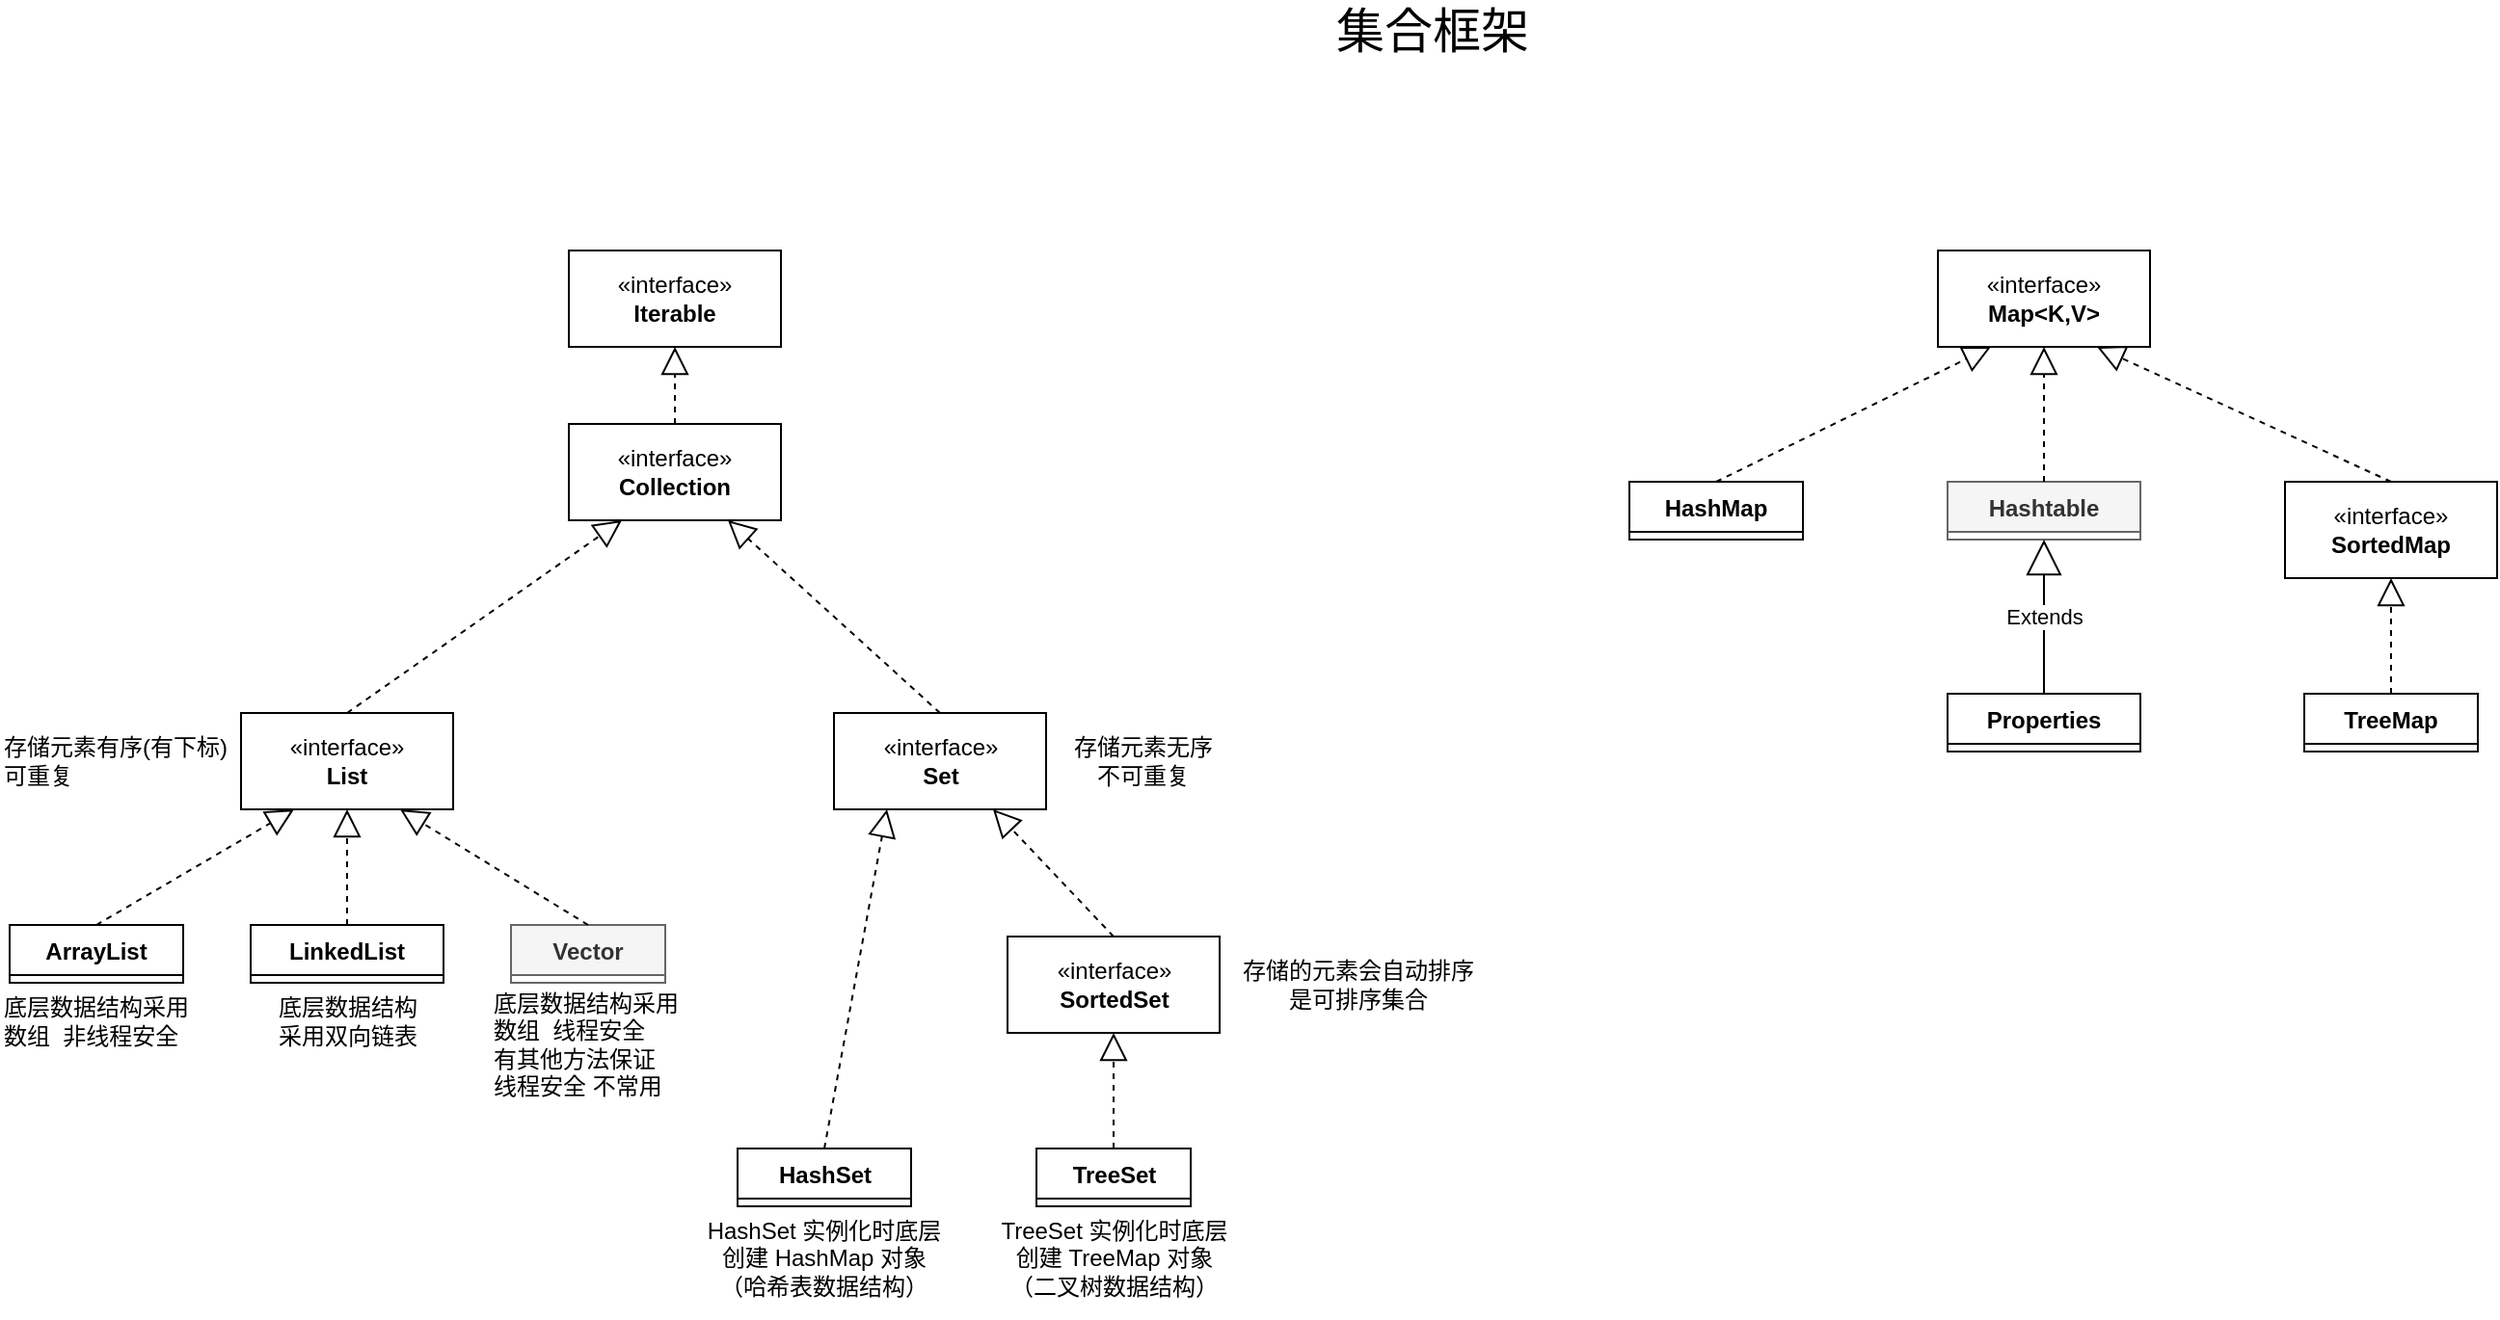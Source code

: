 <mxfile version="21.1.7" type="github">
  <diagram name="第 1 页" id="FKI4skvmSiXQLqv38sQM">
    <mxGraphModel dx="1426" dy="1002" grid="1" gridSize="10" guides="1" tooltips="1" connect="1" arrows="1" fold="1" page="1" pageScale="1" pageWidth="3200" pageHeight="1600" math="0" shadow="0">
      <root>
        <mxCell id="0" />
        <mxCell id="1" parent="0" />
        <mxCell id="9hDTRU5c5Y0XLatv_8RX-1" value="«interface»&lt;br&gt;&lt;b&gt;Iterable&lt;br&gt;&lt;/b&gt;" style="html=1;whiteSpace=wrap;" parent="1" vertex="1">
          <mxGeometry x="870" y="400" width="110" height="50" as="geometry" />
        </mxCell>
        <mxCell id="9hDTRU5c5Y0XLatv_8RX-2" value="«interface»&lt;br&gt;&lt;b&gt;Collection&lt;br&gt;&lt;/b&gt;" style="html=1;whiteSpace=wrap;" parent="1" vertex="1">
          <mxGeometry x="870" y="490" width="110" height="50" as="geometry" />
        </mxCell>
        <mxCell id="9hDTRU5c5Y0XLatv_8RX-3" value="" style="endArrow=block;dashed=1;endFill=0;endSize=12;html=1;rounded=0;entryX=0.5;entryY=1;entryDx=0;entryDy=0;exitX=0.5;exitY=0;exitDx=0;exitDy=0;" parent="1" source="9hDTRU5c5Y0XLatv_8RX-2" target="9hDTRU5c5Y0XLatv_8RX-1" edge="1">
          <mxGeometry width="160" relative="1" as="geometry">
            <mxPoint x="960" y="500" as="sourcePoint" />
            <mxPoint x="1120" y="500" as="targetPoint" />
          </mxGeometry>
        </mxCell>
        <mxCell id="9hDTRU5c5Y0XLatv_8RX-4" value="«interface»&lt;br&gt;&lt;b&gt;List&lt;/b&gt;" style="html=1;whiteSpace=wrap;" parent="1" vertex="1">
          <mxGeometry x="700" y="640" width="110" height="50" as="geometry" />
        </mxCell>
        <mxCell id="9hDTRU5c5Y0XLatv_8RX-5" value="" style="endArrow=block;dashed=1;endFill=0;endSize=12;html=1;rounded=0;entryX=0.25;entryY=1;entryDx=0;entryDy=0;exitX=0.5;exitY=0;exitDx=0;exitDy=0;" parent="1" source="9hDTRU5c5Y0XLatv_8RX-4" target="9hDTRU5c5Y0XLatv_8RX-2" edge="1">
          <mxGeometry width="160" relative="1" as="geometry">
            <mxPoint x="960" y="710" as="sourcePoint" />
            <mxPoint x="1120" y="710" as="targetPoint" />
            <Array as="points" />
          </mxGeometry>
        </mxCell>
        <mxCell id="9hDTRU5c5Y0XLatv_8RX-6" value="«interface»&lt;br&gt;&lt;b&gt;Set&lt;br&gt;&lt;/b&gt;" style="html=1;whiteSpace=wrap;" parent="1" vertex="1">
          <mxGeometry x="1007.5" y="640" width="110" height="50" as="geometry" />
        </mxCell>
        <mxCell id="9hDTRU5c5Y0XLatv_8RX-7" value="" style="endArrow=block;dashed=1;endFill=0;endSize=12;html=1;rounded=0;entryX=0.75;entryY=1;entryDx=0;entryDy=0;exitX=0.5;exitY=0;exitDx=0;exitDy=0;" parent="1" source="9hDTRU5c5Y0XLatv_8RX-6" target="9hDTRU5c5Y0XLatv_8RX-2" edge="1">
          <mxGeometry width="160" relative="1" as="geometry">
            <mxPoint x="1070" y="610" as="sourcePoint" />
            <mxPoint x="1100" y="550" as="targetPoint" />
            <Array as="points" />
          </mxGeometry>
        </mxCell>
        <mxCell id="9hDTRU5c5Y0XLatv_8RX-8" value="ArrayList" style="swimlane;fontStyle=1;align=center;verticalAlign=top;childLayout=stackLayout;horizontal=1;startSize=26;horizontalStack=0;resizeParent=1;resizeParentMax=0;resizeLast=0;collapsible=1;marginBottom=0;whiteSpace=wrap;html=1;" parent="1" vertex="1" collapsed="1">
          <mxGeometry x="580" y="750" width="90" height="30" as="geometry">
            <mxRectangle x="440" y="750" width="160" height="86" as="alternateBounds" />
          </mxGeometry>
        </mxCell>
        <mxCell id="9hDTRU5c5Y0XLatv_8RX-9" value="+ field: type" style="text;strokeColor=none;fillColor=none;align=left;verticalAlign=top;spacingLeft=4;spacingRight=4;overflow=hidden;rotatable=0;points=[[0,0.5],[1,0.5]];portConstraint=eastwest;whiteSpace=wrap;html=1;" parent="9hDTRU5c5Y0XLatv_8RX-8" vertex="1">
          <mxGeometry y="26" width="160" height="26" as="geometry" />
        </mxCell>
        <mxCell id="9hDTRU5c5Y0XLatv_8RX-10" value="" style="line;strokeWidth=1;fillColor=none;align=left;verticalAlign=middle;spacingTop=-1;spacingLeft=3;spacingRight=3;rotatable=0;labelPosition=right;points=[];portConstraint=eastwest;strokeColor=inherit;" parent="9hDTRU5c5Y0XLatv_8RX-8" vertex="1">
          <mxGeometry y="52" width="160" height="8" as="geometry" />
        </mxCell>
        <mxCell id="9hDTRU5c5Y0XLatv_8RX-11" value="+ method(type): type" style="text;strokeColor=none;fillColor=none;align=left;verticalAlign=top;spacingLeft=4;spacingRight=4;overflow=hidden;rotatable=0;points=[[0,0.5],[1,0.5]];portConstraint=eastwest;whiteSpace=wrap;html=1;" parent="9hDTRU5c5Y0XLatv_8RX-8" vertex="1">
          <mxGeometry y="60" width="160" height="26" as="geometry" />
        </mxCell>
        <mxCell id="9hDTRU5c5Y0XLatv_8RX-12" value="" style="endArrow=block;dashed=1;endFill=0;endSize=12;html=1;rounded=0;exitX=0.5;exitY=0;exitDx=0;exitDy=0;entryX=0.25;entryY=1;entryDx=0;entryDy=0;" parent="1" source="9hDTRU5c5Y0XLatv_8RX-8" target="9hDTRU5c5Y0XLatv_8RX-4" edge="1">
          <mxGeometry width="160" relative="1" as="geometry">
            <mxPoint x="940" y="590" as="sourcePoint" />
            <mxPoint x="1100" y="590" as="targetPoint" />
          </mxGeometry>
        </mxCell>
        <mxCell id="9hDTRU5c5Y0XLatv_8RX-13" value="LinkedList" style="swimlane;fontStyle=1;align=center;verticalAlign=top;childLayout=stackLayout;horizontal=1;startSize=26;horizontalStack=0;resizeParent=1;resizeParentMax=0;resizeLast=0;collapsible=1;marginBottom=0;whiteSpace=wrap;html=1;" parent="1" vertex="1" collapsed="1">
          <mxGeometry x="705" y="750" width="100" height="30" as="geometry">
            <mxRectangle x="615" y="750" width="160" height="86" as="alternateBounds" />
          </mxGeometry>
        </mxCell>
        <mxCell id="9hDTRU5c5Y0XLatv_8RX-14" value="+ field: type" style="text;strokeColor=none;fillColor=none;align=left;verticalAlign=top;spacingLeft=4;spacingRight=4;overflow=hidden;rotatable=0;points=[[0,0.5],[1,0.5]];portConstraint=eastwest;whiteSpace=wrap;html=1;" parent="9hDTRU5c5Y0XLatv_8RX-13" vertex="1">
          <mxGeometry y="26" width="160" height="26" as="geometry" />
        </mxCell>
        <mxCell id="9hDTRU5c5Y0XLatv_8RX-15" value="" style="line;strokeWidth=1;fillColor=none;align=left;verticalAlign=middle;spacingTop=-1;spacingLeft=3;spacingRight=3;rotatable=0;labelPosition=right;points=[];portConstraint=eastwest;strokeColor=inherit;" parent="9hDTRU5c5Y0XLatv_8RX-13" vertex="1">
          <mxGeometry y="52" width="160" height="8" as="geometry" />
        </mxCell>
        <mxCell id="9hDTRU5c5Y0XLatv_8RX-16" value="+ method(type): type" style="text;strokeColor=none;fillColor=none;align=left;verticalAlign=top;spacingLeft=4;spacingRight=4;overflow=hidden;rotatable=0;points=[[0,0.5],[1,0.5]];portConstraint=eastwest;whiteSpace=wrap;html=1;" parent="9hDTRU5c5Y0XLatv_8RX-13" vertex="1">
          <mxGeometry y="60" width="160" height="26" as="geometry" />
        </mxCell>
        <mxCell id="9hDTRU5c5Y0XLatv_8RX-18" value="" style="endArrow=block;dashed=1;endFill=0;endSize=12;html=1;rounded=0;exitX=0.5;exitY=0;exitDx=0;exitDy=0;entryX=0.5;entryY=1;entryDx=0;entryDy=0;" parent="1" source="9hDTRU5c5Y0XLatv_8RX-13" target="9hDTRU5c5Y0XLatv_8RX-4" edge="1">
          <mxGeometry width="160" relative="1" as="geometry">
            <mxPoint x="960" y="690" as="sourcePoint" />
            <mxPoint x="780" y="690" as="targetPoint" />
          </mxGeometry>
        </mxCell>
        <mxCell id="9hDTRU5c5Y0XLatv_8RX-19" value="HashSet" style="swimlane;fontStyle=1;align=center;verticalAlign=top;childLayout=stackLayout;horizontal=1;startSize=26;horizontalStack=0;resizeParent=1;resizeParentMax=0;resizeLast=0;collapsible=1;marginBottom=0;whiteSpace=wrap;html=1;" parent="1" vertex="1" collapsed="1">
          <mxGeometry x="957.5" y="866" width="90" height="30" as="geometry">
            <mxRectangle x="1030" y="750" width="160" height="86" as="alternateBounds" />
          </mxGeometry>
        </mxCell>
        <mxCell id="9hDTRU5c5Y0XLatv_8RX-20" value="+ field: type" style="text;strokeColor=none;fillColor=none;align=left;verticalAlign=top;spacingLeft=4;spacingRight=4;overflow=hidden;rotatable=0;points=[[0,0.5],[1,0.5]];portConstraint=eastwest;whiteSpace=wrap;html=1;" parent="9hDTRU5c5Y0XLatv_8RX-19" vertex="1">
          <mxGeometry y="26" width="160" height="26" as="geometry" />
        </mxCell>
        <mxCell id="9hDTRU5c5Y0XLatv_8RX-21" value="" style="line;strokeWidth=1;fillColor=none;align=left;verticalAlign=middle;spacingTop=-1;spacingLeft=3;spacingRight=3;rotatable=0;labelPosition=right;points=[];portConstraint=eastwest;strokeColor=inherit;" parent="9hDTRU5c5Y0XLatv_8RX-19" vertex="1">
          <mxGeometry y="52" width="160" height="8" as="geometry" />
        </mxCell>
        <mxCell id="9hDTRU5c5Y0XLatv_8RX-22" value="+ method(type): type" style="text;strokeColor=none;fillColor=none;align=left;verticalAlign=top;spacingLeft=4;spacingRight=4;overflow=hidden;rotatable=0;points=[[0,0.5],[1,0.5]];portConstraint=eastwest;whiteSpace=wrap;html=1;" parent="9hDTRU5c5Y0XLatv_8RX-19" vertex="1">
          <mxGeometry y="60" width="160" height="26" as="geometry" />
        </mxCell>
        <mxCell id="9hDTRU5c5Y0XLatv_8RX-23" value="" style="endArrow=block;dashed=1;endFill=0;endSize=12;html=1;rounded=0;exitX=0.5;exitY=0;exitDx=0;exitDy=0;entryX=0.25;entryY=1;entryDx=0;entryDy=0;" parent="1" source="9hDTRU5c5Y0XLatv_8RX-19" target="9hDTRU5c5Y0XLatv_8RX-6" edge="1">
          <mxGeometry width="160" relative="1" as="geometry">
            <mxPoint x="887.5" y="690" as="sourcePoint" />
            <mxPoint x="1047.5" y="690" as="targetPoint" />
          </mxGeometry>
        </mxCell>
        <mxCell id="9hDTRU5c5Y0XLatv_8RX-24" value="TreeSet" style="swimlane;fontStyle=1;align=center;verticalAlign=top;childLayout=stackLayout;horizontal=1;startSize=26;horizontalStack=0;resizeParent=1;resizeParentMax=0;resizeLast=0;collapsible=1;marginBottom=0;whiteSpace=wrap;html=1;" parent="1" vertex="1" collapsed="1">
          <mxGeometry x="1112.5" y="866" width="80" height="30" as="geometry">
            <mxRectangle x="1205" y="860" width="160" height="86" as="alternateBounds" />
          </mxGeometry>
        </mxCell>
        <mxCell id="9hDTRU5c5Y0XLatv_8RX-25" value="+ field: type" style="text;strokeColor=none;fillColor=none;align=left;verticalAlign=top;spacingLeft=4;spacingRight=4;overflow=hidden;rotatable=0;points=[[0,0.5],[1,0.5]];portConstraint=eastwest;whiteSpace=wrap;html=1;" parent="9hDTRU5c5Y0XLatv_8RX-24" vertex="1">
          <mxGeometry y="26" width="160" height="26" as="geometry" />
        </mxCell>
        <mxCell id="9hDTRU5c5Y0XLatv_8RX-26" value="" style="line;strokeWidth=1;fillColor=none;align=left;verticalAlign=middle;spacingTop=-1;spacingLeft=3;spacingRight=3;rotatable=0;labelPosition=right;points=[];portConstraint=eastwest;strokeColor=inherit;" parent="9hDTRU5c5Y0XLatv_8RX-24" vertex="1">
          <mxGeometry y="52" width="160" height="8" as="geometry" />
        </mxCell>
        <mxCell id="9hDTRU5c5Y0XLatv_8RX-27" value="+ method(type): type" style="text;strokeColor=none;fillColor=none;align=left;verticalAlign=top;spacingLeft=4;spacingRight=4;overflow=hidden;rotatable=0;points=[[0,0.5],[1,0.5]];portConstraint=eastwest;whiteSpace=wrap;html=1;" parent="9hDTRU5c5Y0XLatv_8RX-24" vertex="1">
          <mxGeometry y="60" width="160" height="26" as="geometry" />
        </mxCell>
        <mxCell id="9hDTRU5c5Y0XLatv_8RX-28" value="" style="endArrow=block;dashed=1;endFill=0;endSize=12;html=1;rounded=0;exitX=0.5;exitY=0;exitDx=0;exitDy=0;entryX=0.5;entryY=1;entryDx=0;entryDy=0;" parent="1" source="9hDTRU5c5Y0XLatv_8RX-24" target="9hDTRU5c5Y0XLatv_8RX-29" edge="1">
          <mxGeometry width="160" relative="1" as="geometry">
            <mxPoint x="917.5" y="856" as="sourcePoint" />
            <mxPoint x="1227.5" y="886" as="targetPoint" />
          </mxGeometry>
        </mxCell>
        <mxCell id="9hDTRU5c5Y0XLatv_8RX-29" value="«interface»&lt;br&gt;&lt;b&gt;SortedSet&lt;/b&gt;" style="html=1;whiteSpace=wrap;" parent="1" vertex="1">
          <mxGeometry x="1097.5" y="756" width="110" height="50" as="geometry" />
        </mxCell>
        <mxCell id="9hDTRU5c5Y0XLatv_8RX-30" value="" style="endArrow=block;dashed=1;endFill=0;endSize=12;html=1;rounded=0;entryX=0.75;entryY=1;entryDx=0;entryDy=0;exitX=0.5;exitY=0;exitDx=0;exitDy=0;" parent="1" source="9hDTRU5c5Y0XLatv_8RX-29" target="9hDTRU5c5Y0XLatv_8RX-6" edge="1">
          <mxGeometry width="160" relative="1" as="geometry">
            <mxPoint x="857.5" y="710" as="sourcePoint" />
            <mxPoint x="1017.5" y="710" as="targetPoint" />
          </mxGeometry>
        </mxCell>
        <mxCell id="9hDTRU5c5Y0XLatv_8RX-31" value="«interface»&lt;br&gt;&lt;b&gt;Map&amp;lt;K,V&amp;gt;&lt;/b&gt;" style="html=1;whiteSpace=wrap;" parent="1" vertex="1">
          <mxGeometry x="1580" y="400" width="110" height="50" as="geometry" />
        </mxCell>
        <mxCell id="9hDTRU5c5Y0XLatv_8RX-32" value="HashMap" style="swimlane;fontStyle=1;align=center;verticalAlign=top;childLayout=stackLayout;horizontal=1;startSize=26;horizontalStack=0;resizeParent=1;resizeParentMax=0;resizeLast=0;collapsible=1;marginBottom=0;whiteSpace=wrap;html=1;" parent="1" vertex="1" collapsed="1">
          <mxGeometry x="1420" y="520" width="90" height="30" as="geometry">
            <mxRectangle x="1550" y="520" width="160" height="86" as="alternateBounds" />
          </mxGeometry>
        </mxCell>
        <mxCell id="9hDTRU5c5Y0XLatv_8RX-33" value="+ field: type" style="text;strokeColor=none;fillColor=none;align=left;verticalAlign=top;spacingLeft=4;spacingRight=4;overflow=hidden;rotatable=0;points=[[0,0.5],[1,0.5]];portConstraint=eastwest;whiteSpace=wrap;html=1;" parent="9hDTRU5c5Y0XLatv_8RX-32" vertex="1">
          <mxGeometry y="26" width="160" height="26" as="geometry" />
        </mxCell>
        <mxCell id="9hDTRU5c5Y0XLatv_8RX-34" value="" style="line;strokeWidth=1;fillColor=none;align=left;verticalAlign=middle;spacingTop=-1;spacingLeft=3;spacingRight=3;rotatable=0;labelPosition=right;points=[];portConstraint=eastwest;strokeColor=inherit;" parent="9hDTRU5c5Y0XLatv_8RX-32" vertex="1">
          <mxGeometry y="52" width="160" height="8" as="geometry" />
        </mxCell>
        <mxCell id="9hDTRU5c5Y0XLatv_8RX-35" value="+ method(type): type" style="text;strokeColor=none;fillColor=none;align=left;verticalAlign=top;spacingLeft=4;spacingRight=4;overflow=hidden;rotatable=0;points=[[0,0.5],[1,0.5]];portConstraint=eastwest;whiteSpace=wrap;html=1;" parent="9hDTRU5c5Y0XLatv_8RX-32" vertex="1">
          <mxGeometry y="60" width="160" height="26" as="geometry" />
        </mxCell>
        <mxCell id="9hDTRU5c5Y0XLatv_8RX-36" value="" style="endArrow=block;dashed=1;endFill=0;endSize=12;html=1;rounded=0;exitX=0.5;exitY=0;exitDx=0;exitDy=0;entryX=0.25;entryY=1;entryDx=0;entryDy=0;" parent="1" source="9hDTRU5c5Y0XLatv_8RX-32" target="9hDTRU5c5Y0XLatv_8RX-31" edge="1">
          <mxGeometry width="160" relative="1" as="geometry">
            <mxPoint x="1570" y="540" as="sourcePoint" />
            <mxPoint x="1625" y="450" as="targetPoint" />
          </mxGeometry>
        </mxCell>
        <mxCell id="9hDTRU5c5Y0XLatv_8RX-37" value="TreeMap" style="swimlane;fontStyle=1;align=center;verticalAlign=top;childLayout=stackLayout;horizontal=1;startSize=26;horizontalStack=0;resizeParent=1;resizeParentMax=0;resizeLast=0;collapsible=1;marginBottom=0;whiteSpace=wrap;html=1;" parent="1" vertex="1" collapsed="1">
          <mxGeometry x="1770" y="630" width="90" height="30" as="geometry">
            <mxRectangle x="2095" y="670" width="160" height="86" as="alternateBounds" />
          </mxGeometry>
        </mxCell>
        <mxCell id="9hDTRU5c5Y0XLatv_8RX-38" value="+ field: type" style="text;strokeColor=none;fillColor=none;align=left;verticalAlign=top;spacingLeft=4;spacingRight=4;overflow=hidden;rotatable=0;points=[[0,0.5],[1,0.5]];portConstraint=eastwest;whiteSpace=wrap;html=1;" parent="9hDTRU5c5Y0XLatv_8RX-37" vertex="1">
          <mxGeometry y="26" width="160" height="26" as="geometry" />
        </mxCell>
        <mxCell id="9hDTRU5c5Y0XLatv_8RX-39" value="" style="line;strokeWidth=1;fillColor=none;align=left;verticalAlign=middle;spacingTop=-1;spacingLeft=3;spacingRight=3;rotatable=0;labelPosition=right;points=[];portConstraint=eastwest;strokeColor=inherit;" parent="9hDTRU5c5Y0XLatv_8RX-37" vertex="1">
          <mxGeometry y="52" width="160" height="8" as="geometry" />
        </mxCell>
        <mxCell id="9hDTRU5c5Y0XLatv_8RX-40" value="+ method(type): type" style="text;strokeColor=none;fillColor=none;align=left;verticalAlign=top;spacingLeft=4;spacingRight=4;overflow=hidden;rotatable=0;points=[[0,0.5],[1,0.5]];portConstraint=eastwest;whiteSpace=wrap;html=1;" parent="9hDTRU5c5Y0XLatv_8RX-37" vertex="1">
          <mxGeometry y="60" width="160" height="26" as="geometry" />
        </mxCell>
        <mxCell id="9hDTRU5c5Y0XLatv_8RX-41" value="" style="endArrow=block;dashed=1;endFill=0;endSize=12;html=1;rounded=0;entryX=0.5;entryY=1;entryDx=0;entryDy=0;exitX=0.5;exitY=0;exitDx=0;exitDy=0;" parent="1" source="9hDTRU5c5Y0XLatv_8RX-37" target="9hDTRU5c5Y0XLatv_8RX-63" edge="1">
          <mxGeometry width="160" relative="1" as="geometry">
            <mxPoint x="1570" y="590" as="sourcePoint" />
            <mxPoint x="1730" y="590" as="targetPoint" />
          </mxGeometry>
        </mxCell>
        <mxCell id="9hDTRU5c5Y0XLatv_8RX-42" value="Vector" style="swimlane;fontStyle=1;align=center;verticalAlign=top;childLayout=stackLayout;horizontal=1;startSize=26;horizontalStack=0;resizeParent=1;resizeParentMax=0;resizeLast=0;collapsible=1;marginBottom=0;whiteSpace=wrap;html=1;fillColor=#f5f5f5;fontColor=#333333;strokeColor=#666666;" parent="1" vertex="1" collapsed="1">
          <mxGeometry x="840" y="750" width="80" height="30" as="geometry">
            <mxRectangle x="790" y="750" width="160" height="86" as="alternateBounds" />
          </mxGeometry>
        </mxCell>
        <mxCell id="9hDTRU5c5Y0XLatv_8RX-43" value="+ field: type" style="text;strokeColor=#666666;fillColor=#f5f5f5;align=left;verticalAlign=top;spacingLeft=4;spacingRight=4;overflow=hidden;rotatable=0;points=[[0,0.5],[1,0.5]];portConstraint=eastwest;whiteSpace=wrap;html=1;fontColor=#333333;" parent="9hDTRU5c5Y0XLatv_8RX-42" vertex="1">
          <mxGeometry y="26" width="160" height="26" as="geometry" />
        </mxCell>
        <mxCell id="9hDTRU5c5Y0XLatv_8RX-44" value="" style="line;strokeWidth=1;fillColor=#f5f5f5;align=left;verticalAlign=middle;spacingTop=-1;spacingLeft=3;spacingRight=3;rotatable=0;labelPosition=right;points=[];portConstraint=eastwest;strokeColor=#666666;fontColor=#333333;" parent="9hDTRU5c5Y0XLatv_8RX-42" vertex="1">
          <mxGeometry y="52" width="160" height="8" as="geometry" />
        </mxCell>
        <mxCell id="9hDTRU5c5Y0XLatv_8RX-45" value="+ method(type): type" style="text;strokeColor=#666666;fillColor=#f5f5f5;align=left;verticalAlign=top;spacingLeft=4;spacingRight=4;overflow=hidden;rotatable=0;points=[[0,0.5],[1,0.5]];portConstraint=eastwest;whiteSpace=wrap;html=1;fontColor=#333333;" parent="9hDTRU5c5Y0XLatv_8RX-42" vertex="1">
          <mxGeometry y="60" width="160" height="26" as="geometry" />
        </mxCell>
        <mxCell id="9hDTRU5c5Y0XLatv_8RX-46" value="" style="endArrow=block;dashed=1;endFill=0;endSize=12;html=1;rounded=0;entryX=0.75;entryY=1;entryDx=0;entryDy=0;exitX=0.5;exitY=0;exitDx=0;exitDy=0;" parent="1" source="9hDTRU5c5Y0XLatv_8RX-42" target="9hDTRU5c5Y0XLatv_8RX-4" edge="1">
          <mxGeometry width="160" relative="1" as="geometry">
            <mxPoint x="920" y="840" as="sourcePoint" />
            <mxPoint x="1080" y="840" as="targetPoint" />
          </mxGeometry>
        </mxCell>
        <mxCell id="9hDTRU5c5Y0XLatv_8RX-47" value="Hashtable" style="swimlane;fontStyle=1;align=center;verticalAlign=top;childLayout=stackLayout;horizontal=1;startSize=26;horizontalStack=0;resizeParent=1;resizeParentMax=0;resizeLast=0;collapsible=1;marginBottom=0;whiteSpace=wrap;html=1;fillColor=#f5f5f5;fontColor=#333333;strokeColor=#666666;" parent="1" vertex="1" collapsed="1">
          <mxGeometry x="1585" y="520" width="100" height="30" as="geometry">
            <mxRectangle x="1845" y="520" width="160" height="86" as="alternateBounds" />
          </mxGeometry>
        </mxCell>
        <mxCell id="9hDTRU5c5Y0XLatv_8RX-48" value="+ field: type" style="text;strokeColor=#666666;fillColor=#f5f5f5;align=left;verticalAlign=top;spacingLeft=4;spacingRight=4;overflow=hidden;rotatable=0;points=[[0,0.5],[1,0.5]];portConstraint=eastwest;whiteSpace=wrap;html=1;fontColor=#333333;" parent="9hDTRU5c5Y0XLatv_8RX-47" vertex="1">
          <mxGeometry y="26" width="160" height="26" as="geometry" />
        </mxCell>
        <mxCell id="9hDTRU5c5Y0XLatv_8RX-49" value="" style="line;strokeWidth=1;fillColor=#f5f5f5;align=left;verticalAlign=middle;spacingTop=-1;spacingLeft=3;spacingRight=3;rotatable=0;labelPosition=right;points=[];portConstraint=eastwest;strokeColor=#666666;fontColor=#333333;" parent="9hDTRU5c5Y0XLatv_8RX-47" vertex="1">
          <mxGeometry y="52" width="160" height="8" as="geometry" />
        </mxCell>
        <mxCell id="9hDTRU5c5Y0XLatv_8RX-50" value="+ method(type): type" style="text;strokeColor=#666666;fillColor=#f5f5f5;align=left;verticalAlign=top;spacingLeft=4;spacingRight=4;overflow=hidden;rotatable=0;points=[[0,0.5],[1,0.5]];portConstraint=eastwest;whiteSpace=wrap;html=1;fontColor=#333333;" parent="9hDTRU5c5Y0XLatv_8RX-47" vertex="1">
          <mxGeometry y="60" width="160" height="26" as="geometry" />
        </mxCell>
        <mxCell id="9hDTRU5c5Y0XLatv_8RX-51" value="" style="endArrow=block;dashed=1;endFill=0;endSize=12;html=1;rounded=0;entryX=0.5;entryY=1;entryDx=0;entryDy=0;exitX=0.5;exitY=0;exitDx=0;exitDy=0;" parent="1" source="9hDTRU5c5Y0XLatv_8RX-47" target="9hDTRU5c5Y0XLatv_8RX-31" edge="1">
          <mxGeometry width="160" relative="1" as="geometry">
            <mxPoint x="1520" y="550" as="sourcePoint" />
            <mxPoint x="1680" y="550" as="targetPoint" />
          </mxGeometry>
        </mxCell>
        <mxCell id="9hDTRU5c5Y0XLatv_8RX-58" value="Properties" style="swimlane;fontStyle=1;align=center;verticalAlign=top;childLayout=stackLayout;horizontal=1;startSize=26;horizontalStack=0;resizeParent=1;resizeParentMax=0;resizeLast=0;collapsible=1;marginBottom=0;whiteSpace=wrap;html=1;" parent="1" vertex="1" collapsed="1">
          <mxGeometry x="1585" y="630" width="100" height="30" as="geometry">
            <mxRectangle x="1845" y="670" width="160" height="86" as="alternateBounds" />
          </mxGeometry>
        </mxCell>
        <mxCell id="9hDTRU5c5Y0XLatv_8RX-59" value="+ field: type" style="text;strokeColor=none;fillColor=none;align=left;verticalAlign=top;spacingLeft=4;spacingRight=4;overflow=hidden;rotatable=0;points=[[0,0.5],[1,0.5]];portConstraint=eastwest;whiteSpace=wrap;html=1;" parent="9hDTRU5c5Y0XLatv_8RX-58" vertex="1">
          <mxGeometry y="26" width="160" height="26" as="geometry" />
        </mxCell>
        <mxCell id="9hDTRU5c5Y0XLatv_8RX-60" value="" style="line;strokeWidth=1;fillColor=none;align=left;verticalAlign=middle;spacingTop=-1;spacingLeft=3;spacingRight=3;rotatable=0;labelPosition=right;points=[];portConstraint=eastwest;strokeColor=inherit;" parent="9hDTRU5c5Y0XLatv_8RX-58" vertex="1">
          <mxGeometry y="52" width="160" height="8" as="geometry" />
        </mxCell>
        <mxCell id="9hDTRU5c5Y0XLatv_8RX-61" value="+ method(type): type" style="text;strokeColor=none;fillColor=none;align=left;verticalAlign=top;spacingLeft=4;spacingRight=4;overflow=hidden;rotatable=0;points=[[0,0.5],[1,0.5]];portConstraint=eastwest;whiteSpace=wrap;html=1;" parent="9hDTRU5c5Y0XLatv_8RX-58" vertex="1">
          <mxGeometry y="60" width="160" height="26" as="geometry" />
        </mxCell>
        <mxCell id="9hDTRU5c5Y0XLatv_8RX-62" value="Extends" style="endArrow=block;endSize=16;endFill=0;html=1;rounded=0;exitX=0.5;exitY=0;exitDx=0;exitDy=0;entryX=0.5;entryY=1;entryDx=0;entryDy=0;" parent="1" source="9hDTRU5c5Y0XLatv_8RX-58" target="9hDTRU5c5Y0XLatv_8RX-47" edge="1">
          <mxGeometry width="160" relative="1" as="geometry">
            <mxPoint x="1790" y="550" as="sourcePoint" />
            <mxPoint x="1630" y="620" as="targetPoint" />
          </mxGeometry>
        </mxCell>
        <mxCell id="9hDTRU5c5Y0XLatv_8RX-63" value="«interface»&lt;br&gt;&lt;b&gt;SortedMap&lt;/b&gt;" style="html=1;whiteSpace=wrap;" parent="1" vertex="1">
          <mxGeometry x="1760" y="520" width="110" height="50" as="geometry" />
        </mxCell>
        <mxCell id="9hDTRU5c5Y0XLatv_8RX-64" value="" style="endArrow=block;dashed=1;endFill=0;endSize=12;html=1;rounded=0;entryX=0.75;entryY=1;entryDx=0;entryDy=0;exitX=0.5;exitY=0;exitDx=0;exitDy=0;" parent="1" source="9hDTRU5c5Y0XLatv_8RX-63" target="9hDTRU5c5Y0XLatv_8RX-31" edge="1">
          <mxGeometry width="160" relative="1" as="geometry">
            <mxPoint x="1590" y="580" as="sourcePoint" />
            <mxPoint x="1750" y="580" as="targetPoint" />
          </mxGeometry>
        </mxCell>
        <mxCell id="9hDTRU5c5Y0XLatv_8RX-65" value="&lt;span style=&quot;background-color: initial;&quot;&gt;底层数据结构采用数组&amp;nbsp;&amp;nbsp;&lt;/span&gt;&lt;span style=&quot;background-color: initial;&quot;&gt;非线程安全&lt;/span&gt;" style="text;html=1;strokeColor=none;fillColor=none;align=left;verticalAlign=middle;whiteSpace=wrap;rounded=0;" parent="1" vertex="1">
          <mxGeometry x="575" y="755" width="100" height="90" as="geometry" />
        </mxCell>
        <mxCell id="9hDTRU5c5Y0XLatv_8RX-69" value="底层数据结构采用双向链表" style="text;html=1;strokeColor=none;fillColor=none;align=center;verticalAlign=middle;whiteSpace=wrap;rounded=0;" parent="1" vertex="1">
          <mxGeometry x="712.5" y="785" width="85" height="30" as="geometry" />
        </mxCell>
        <mxCell id="9hDTRU5c5Y0XLatv_8RX-70" value="&lt;div style=&quot;text-align: left;&quot;&gt;&lt;span style=&quot;background-color: initial;&quot;&gt;底层数据结构采用数组&amp;nbsp; 线程安全&lt;/span&gt;&lt;/div&gt;&lt;div style=&quot;text-align: left;&quot;&gt;&lt;span style=&quot;background-color: initial;&quot;&gt;有其他方法保证&lt;/span&gt;&lt;/div&gt;&lt;div style=&quot;text-align: left;&quot;&gt;&lt;span style=&quot;background-color: initial;&quot;&gt;线程安全 不常用&lt;/span&gt;&lt;/div&gt;" style="text;html=1;strokeColor=none;fillColor=none;align=center;verticalAlign=middle;whiteSpace=wrap;rounded=0;" parent="1" vertex="1">
          <mxGeometry x="830" y="785" width="100" height="54" as="geometry" />
        </mxCell>
        <mxCell id="9hDTRU5c5Y0XLatv_8RX-71" value="存储元素有序(有下标)可重复&amp;nbsp;" style="text;html=1;strokeColor=none;fillColor=none;align=left;verticalAlign=middle;whiteSpace=wrap;rounded=0;" parent="1" vertex="1">
          <mxGeometry x="575" y="640" width="125" height="50" as="geometry" />
        </mxCell>
        <mxCell id="9hDTRU5c5Y0XLatv_8RX-72" value="存储元素无序不可重复" style="text;html=1;strokeColor=none;fillColor=none;align=center;verticalAlign=middle;whiteSpace=wrap;rounded=0;" parent="1" vertex="1">
          <mxGeometry x="1127.5" y="650" width="80" height="30" as="geometry" />
        </mxCell>
        <mxCell id="9hDTRU5c5Y0XLatv_8RX-73" value="HashSet 实例化时底层创建 HashMap 对象&lt;br&gt;（哈希表数据结构）" style="text;html=1;strokeColor=none;fillColor=none;align=center;verticalAlign=middle;whiteSpace=wrap;rounded=0;" parent="1" vertex="1">
          <mxGeometry x="940" y="896" width="125" height="54" as="geometry" />
        </mxCell>
        <mxCell id="9hDTRU5c5Y0XLatv_8RX-74" value="TreeSet 实例化时底层创建 TreeMap 对象&lt;br&gt;（二叉树数据结构）" style="text;html=1;strokeColor=none;fillColor=none;align=center;verticalAlign=middle;whiteSpace=wrap;rounded=0;" parent="1" vertex="1">
          <mxGeometry x="1087.5" y="892" width="130" height="62" as="geometry" />
        </mxCell>
        <mxCell id="9hDTRU5c5Y0XLatv_8RX-75" value="&lt;font style=&quot;font-size: 25px;&quot;&gt;集合框架&lt;/font&gt;" style="text;html=1;strokeColor=none;fillColor=none;align=center;verticalAlign=middle;whiteSpace=wrap;rounded=0;" parent="1" vertex="1">
          <mxGeometry x="1217.5" y="270" width="200" height="30" as="geometry" />
        </mxCell>
        <mxCell id="9hDTRU5c5Y0XLatv_8RX-77" value="存储的元素会自动排序&lt;br&gt;是可排序集合" style="text;html=1;strokeColor=none;fillColor=none;align=center;verticalAlign=middle;whiteSpace=wrap;rounded=0;" parent="1" vertex="1">
          <mxGeometry x="1217.5" y="759" width="122.5" height="44" as="geometry" />
        </mxCell>
      </root>
    </mxGraphModel>
  </diagram>
</mxfile>
